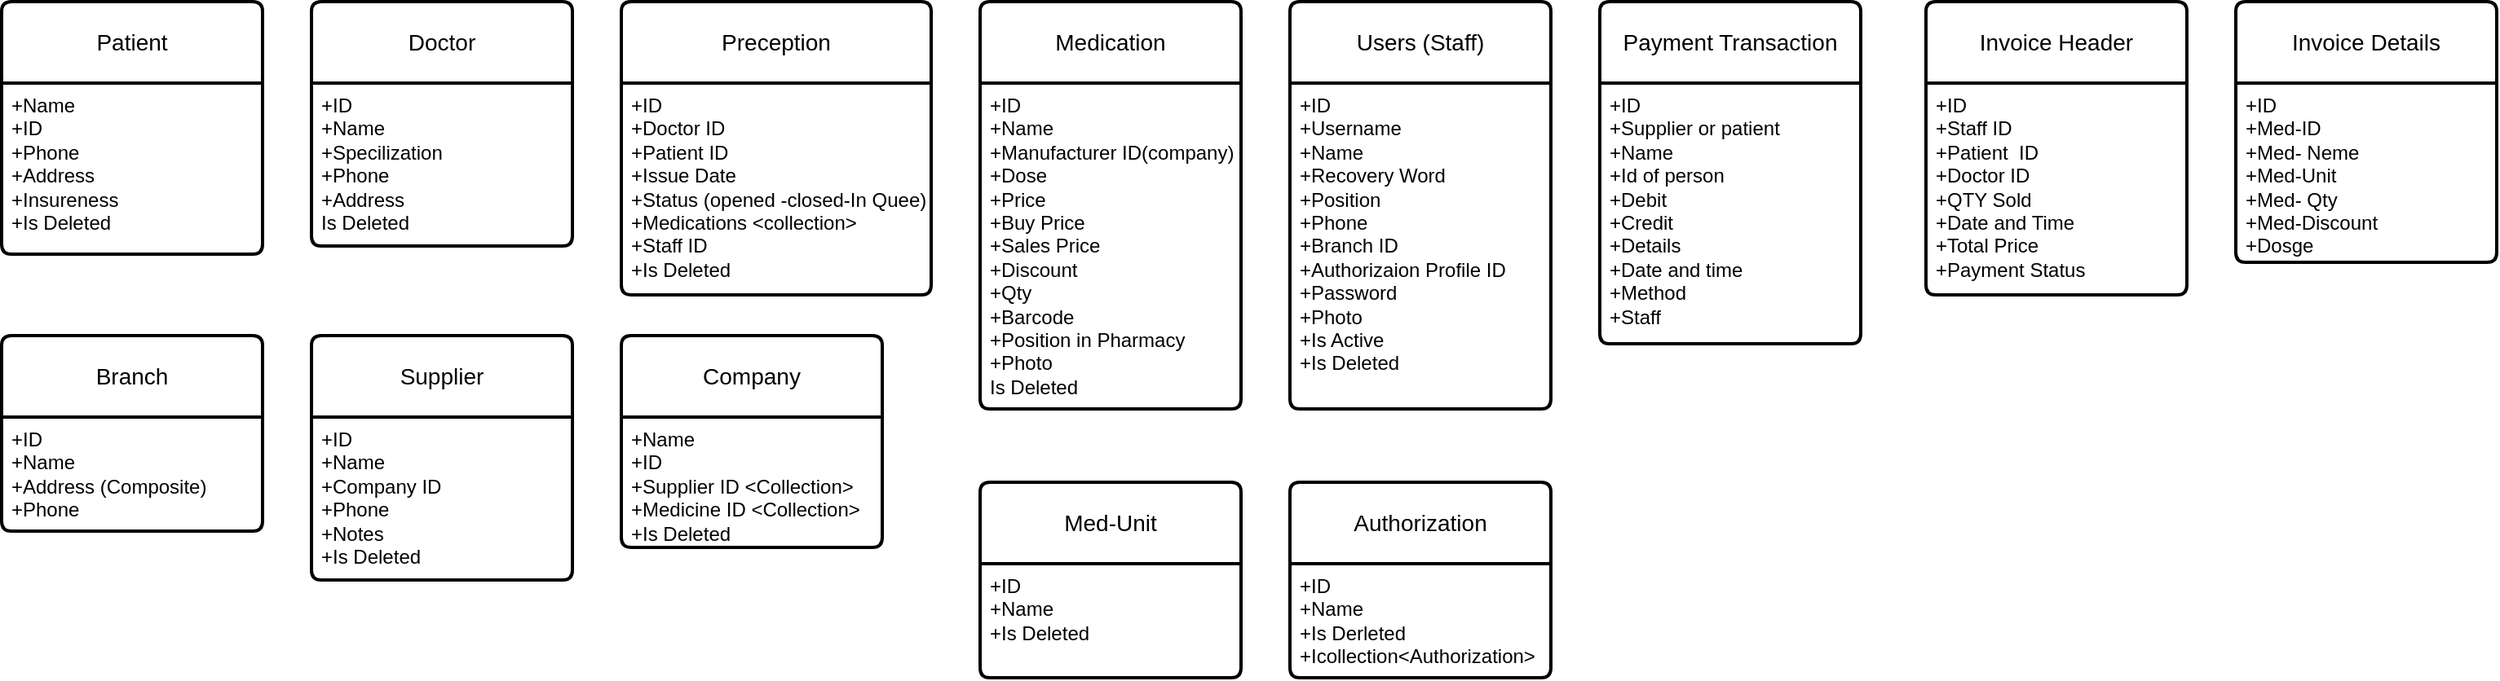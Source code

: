 <mxfile version="22.0.2" type="device">
  <diagram name="Page-1" id="souubsgoGe8IMvv5UWf3">
    <mxGraphModel dx="1665" dy="1549" grid="1" gridSize="10" guides="1" tooltips="1" connect="1" arrows="1" fold="1" page="1" pageScale="1" pageWidth="850" pageHeight="1100" math="0" shadow="0">
      <root>
        <mxCell id="0" />
        <mxCell id="1" parent="0" />
        <mxCell id="y3mQOERFuc3zjTHhYMp2-2" value="Branch" style="swimlane;childLayout=stackLayout;horizontal=1;startSize=50;horizontalStack=0;rounded=1;fontSize=14;fontStyle=0;strokeWidth=2;resizeParent=0;resizeLast=1;shadow=0;dashed=0;align=center;arcSize=4;whiteSpace=wrap;html=1;" parent="1" vertex="1">
          <mxGeometry x="-820" y="-875" width="160" height="120" as="geometry">
            <mxRectangle x="-750" y="-615" width="100" height="50" as="alternateBounds" />
          </mxGeometry>
        </mxCell>
        <mxCell id="y3mQOERFuc3zjTHhYMp2-3" value="+ID&lt;br&gt;+Name&lt;br&gt;+Address (Composite)&lt;br&gt;+Phone" style="align=left;strokeColor=none;fillColor=none;spacingLeft=4;fontSize=12;verticalAlign=top;resizable=0;rotatable=0;part=1;html=1;" parent="y3mQOERFuc3zjTHhYMp2-2" vertex="1">
          <mxGeometry y="50" width="160" height="70" as="geometry" />
        </mxCell>
        <mxCell id="y3mQOERFuc3zjTHhYMp2-4" value="Supplier" style="swimlane;childLayout=stackLayout;horizontal=1;startSize=50;horizontalStack=0;rounded=1;fontSize=14;fontStyle=0;strokeWidth=2;resizeParent=0;resizeLast=1;shadow=0;dashed=0;align=center;arcSize=4;whiteSpace=wrap;html=1;" parent="1" vertex="1">
          <mxGeometry x="-630" y="-875" width="160" height="150" as="geometry">
            <mxRectangle x="-620" y="-615" width="80" height="50" as="alternateBounds" />
          </mxGeometry>
        </mxCell>
        <mxCell id="y3mQOERFuc3zjTHhYMp2-5" value="+ID&lt;br&gt;+Name&lt;br&gt;+Company ID&lt;br&gt;+Phone&lt;br&gt;+Notes&lt;br&gt;+Is Deleted" style="align=left;strokeColor=none;fillColor=none;spacingLeft=4;fontSize=12;verticalAlign=top;resizable=0;rotatable=0;part=1;html=1;" parent="y3mQOERFuc3zjTHhYMp2-4" vertex="1">
          <mxGeometry y="50" width="160" height="100" as="geometry" />
        </mxCell>
        <mxCell id="y3mQOERFuc3zjTHhYMp2-6" value="Company" style="swimlane;childLayout=stackLayout;horizontal=1;startSize=50;horizontalStack=0;rounded=1;fontSize=14;fontStyle=0;strokeWidth=2;resizeParent=0;resizeLast=1;shadow=0;dashed=0;align=center;arcSize=4;whiteSpace=wrap;html=1;" parent="1" vertex="1">
          <mxGeometry x="-440" y="-875" width="160" height="130" as="geometry">
            <mxRectangle x="-430" y="-615" width="100" height="50" as="alternateBounds" />
          </mxGeometry>
        </mxCell>
        <mxCell id="y3mQOERFuc3zjTHhYMp2-7" value="+Name&lt;br&gt;+ID&lt;br&gt;+Supplier ID &amp;lt;Collection&amp;gt;&lt;br&gt;+Medicine ID &amp;lt;Collection&amp;gt;&lt;br&gt;+Is Deleted" style="align=left;strokeColor=none;fillColor=none;spacingLeft=4;fontSize=12;verticalAlign=top;resizable=0;rotatable=0;part=1;html=1;" parent="y3mQOERFuc3zjTHhYMp2-6" vertex="1">
          <mxGeometry y="50" width="160" height="80" as="geometry" />
        </mxCell>
        <mxCell id="y3mQOERFuc3zjTHhYMp2-8" value="Patient" style="swimlane;childLayout=stackLayout;horizontal=1;startSize=50;horizontalStack=0;rounded=1;fontSize=14;fontStyle=0;strokeWidth=2;resizeParent=0;resizeLast=1;shadow=0;dashed=0;align=center;arcSize=4;whiteSpace=wrap;html=1;" parent="1" vertex="1">
          <mxGeometry x="-820" y="-1080" width="160" height="155" as="geometry">
            <mxRectangle x="-240" y="-615" width="80" height="50" as="alternateBounds" />
          </mxGeometry>
        </mxCell>
        <mxCell id="y3mQOERFuc3zjTHhYMp2-9" value="+Name&lt;br&gt;+ID&lt;br&gt;+Phone&lt;br&gt;+Address&lt;br&gt;+Insureness&lt;br&gt;+Is Deleted" style="align=left;strokeColor=none;fillColor=none;spacingLeft=4;fontSize=12;verticalAlign=top;resizable=0;rotatable=0;part=1;html=1;" parent="y3mQOERFuc3zjTHhYMp2-8" vertex="1">
          <mxGeometry y="50" width="160" height="105" as="geometry" />
        </mxCell>
        <mxCell id="y3mQOERFuc3zjTHhYMp2-10" value="Doctor" style="swimlane;childLayout=stackLayout;horizontal=1;startSize=50;horizontalStack=0;rounded=1;fontSize=14;fontStyle=0;strokeWidth=2;resizeParent=0;resizeLast=1;shadow=0;dashed=0;align=center;arcSize=4;whiteSpace=wrap;html=1;" parent="1" vertex="1">
          <mxGeometry x="-630" y="-1080" width="160" height="150" as="geometry">
            <mxRectangle x="-50" y="-615" width="80" height="50" as="alternateBounds" />
          </mxGeometry>
        </mxCell>
        <mxCell id="y3mQOERFuc3zjTHhYMp2-11" value="+ID&lt;br&gt;+Name&lt;br&gt;+Specilization&lt;br&gt;+Phone&lt;br&gt;+Address&lt;br&gt;Is Deleted" style="align=left;strokeColor=none;fillColor=none;spacingLeft=4;fontSize=12;verticalAlign=top;resizable=0;rotatable=0;part=1;html=1;" parent="y3mQOERFuc3zjTHhYMp2-10" vertex="1">
          <mxGeometry y="50" width="160" height="100" as="geometry" />
        </mxCell>
        <mxCell id="y3mQOERFuc3zjTHhYMp2-12" value="Preception" style="swimlane;childLayout=stackLayout;horizontal=1;startSize=50;horizontalStack=0;rounded=1;fontSize=14;fontStyle=0;strokeWidth=2;resizeParent=0;resizeLast=1;shadow=0;dashed=0;align=center;arcSize=4;whiteSpace=wrap;html=1;" parent="1" vertex="1">
          <mxGeometry x="-440" y="-1080" width="190" height="180" as="geometry">
            <mxRectangle x="60" y="-615" width="110" height="50" as="alternateBounds" />
          </mxGeometry>
        </mxCell>
        <mxCell id="y3mQOERFuc3zjTHhYMp2-13" value="+ID&lt;br&gt;+Doctor ID&lt;br&gt;+Patient ID&lt;br&gt;+Issue Date&lt;br&gt;+Status (opened -closed-In Quee)&lt;br&gt;+Medications &amp;lt;collection&amp;gt;&lt;br&gt;+Staff ID&lt;br&gt;+Is Deleted" style="align=left;strokeColor=none;fillColor=none;spacingLeft=4;fontSize=12;verticalAlign=top;resizable=0;rotatable=0;part=1;html=1;" parent="y3mQOERFuc3zjTHhYMp2-12" vertex="1">
          <mxGeometry y="50" width="190" height="130" as="geometry" />
        </mxCell>
        <mxCell id="y3mQOERFuc3zjTHhYMp2-14" value="Medication" style="swimlane;childLayout=stackLayout;horizontal=1;startSize=50;horizontalStack=0;rounded=1;fontSize=14;fontStyle=0;strokeWidth=2;resizeParent=0;resizeLast=1;shadow=0;dashed=0;align=center;arcSize=4;whiteSpace=wrap;html=1;" parent="1" vertex="1">
          <mxGeometry x="-220" y="-1080" width="160" height="250" as="geometry">
            <mxRectangle x="200" y="-615" width="110" height="50" as="alternateBounds" />
          </mxGeometry>
        </mxCell>
        <mxCell id="y3mQOERFuc3zjTHhYMp2-15" value="+ID&lt;br&gt;+Name&lt;br&gt;+Manufacturer ID(company)&lt;br&gt;+Dose&lt;br&gt;+Price&lt;br&gt;+Buy Price&lt;br&gt;+Sales Price&lt;br&gt;+Discount&lt;br&gt;+Qty&lt;br&gt;+Barcode&lt;br&gt;+Position in Pharmacy&lt;br&gt;+Photo&lt;br&gt;Is Deleted" style="align=left;strokeColor=none;fillColor=none;spacingLeft=4;fontSize=12;verticalAlign=top;resizable=0;rotatable=0;part=1;html=1;" parent="y3mQOERFuc3zjTHhYMp2-14" vertex="1">
          <mxGeometry y="50" width="160" height="200" as="geometry" />
        </mxCell>
        <mxCell id="y3mQOERFuc3zjTHhYMp2-16" value="Users (Staff)" style="swimlane;childLayout=stackLayout;horizontal=1;startSize=50;horizontalStack=0;rounded=1;fontSize=14;fontStyle=0;strokeWidth=2;resizeParent=0;resizeLast=1;shadow=0;dashed=0;align=center;arcSize=4;whiteSpace=wrap;html=1;" parent="1" vertex="1">
          <mxGeometry x="-30" y="-1080" width="160" height="250" as="geometry">
            <mxRectangle x="340" y="-615" width="80" height="50" as="alternateBounds" />
          </mxGeometry>
        </mxCell>
        <mxCell id="y3mQOERFuc3zjTHhYMp2-17" value="+ID&lt;br&gt;+Username&lt;br&gt;+Name&lt;br&gt;+Recovery Word&lt;br&gt;+Position&lt;br&gt;+Phone&lt;br&gt;+Branch ID&lt;br&gt;+Authorizaion Profile ID&lt;br&gt;+Password&lt;br&gt;+Photo&lt;br&gt;+Is Active&lt;br&gt;+Is Deleted" style="align=left;strokeColor=none;fillColor=none;spacingLeft=4;fontSize=12;verticalAlign=top;resizable=0;rotatable=0;part=1;html=1;" parent="y3mQOERFuc3zjTHhYMp2-16" vertex="1">
          <mxGeometry y="50" width="160" height="200" as="geometry" />
        </mxCell>
        <mxCell id="y3mQOERFuc3zjTHhYMp2-18" value="Payment Transaction" style="swimlane;childLayout=stackLayout;horizontal=1;startSize=50;horizontalStack=0;rounded=1;fontSize=14;fontStyle=0;strokeWidth=2;resizeParent=0;resizeLast=1;shadow=0;dashed=0;align=center;arcSize=4;whiteSpace=wrap;html=1;" parent="1" vertex="1">
          <mxGeometry x="160" y="-1080" width="160" height="210" as="geometry">
            <mxRectangle x="450" y="-615" width="170" height="50" as="alternateBounds" />
          </mxGeometry>
        </mxCell>
        <mxCell id="y3mQOERFuc3zjTHhYMp2-19" value="+ID&lt;br&gt;+Supplier or patient&lt;br&gt;+Name&lt;br&gt;+Id of person&lt;br&gt;+Debit&amp;nbsp;&lt;br&gt;+Credit&lt;br&gt;+Details&lt;br&gt;+Date and time&lt;br&gt;+Method&lt;br&gt;+Staff" style="align=left;strokeColor=none;fillColor=none;spacingLeft=4;fontSize=12;verticalAlign=top;resizable=0;rotatable=0;part=1;html=1;" parent="y3mQOERFuc3zjTHhYMp2-18" vertex="1">
          <mxGeometry y="50" width="160" height="160" as="geometry" />
        </mxCell>
        <mxCell id="y3mQOERFuc3zjTHhYMp2-23" value="Invoice Header" style="swimlane;childLayout=stackLayout;horizontal=1;startSize=50;horizontalStack=0;rounded=1;fontSize=14;fontStyle=0;strokeWidth=2;resizeParent=0;resizeLast=1;shadow=0;dashed=0;align=center;arcSize=4;whiteSpace=wrap;html=1;" parent="1" vertex="1">
          <mxGeometry x="360" y="-1080" width="160" height="180" as="geometry">
            <mxRectangle x="650" y="-615" width="130" height="50" as="alternateBounds" />
          </mxGeometry>
        </mxCell>
        <mxCell id="y3mQOERFuc3zjTHhYMp2-24" value="+ID&lt;br&gt;+Staff ID&lt;br&gt;+Patient&amp;nbsp; ID&lt;br&gt;+Doctor ID&lt;br&gt;+QTY Sold&lt;br&gt;+Date and Time&lt;br&gt;+Total Price&lt;br&gt;+Payment Status" style="align=left;strokeColor=none;fillColor=none;spacingLeft=4;fontSize=12;verticalAlign=top;resizable=0;rotatable=0;part=1;html=1;" parent="y3mQOERFuc3zjTHhYMp2-23" vertex="1">
          <mxGeometry y="50" width="160" height="130" as="geometry" />
        </mxCell>
        <mxCell id="y3mQOERFuc3zjTHhYMp2-25" value="Invoice Details" style="swimlane;childLayout=stackLayout;horizontal=1;startSize=50;horizontalStack=0;rounded=1;fontSize=14;fontStyle=0;strokeWidth=2;resizeParent=0;resizeLast=1;shadow=0;dashed=0;align=center;arcSize=4;whiteSpace=wrap;html=1;" parent="1" vertex="1">
          <mxGeometry x="550" y="-1080" width="160" height="160" as="geometry">
            <mxRectangle x="810" y="-615" width="130" height="50" as="alternateBounds" />
          </mxGeometry>
        </mxCell>
        <mxCell id="y3mQOERFuc3zjTHhYMp2-26" value="+ID&lt;br&gt;+Med-ID&lt;br&gt;+Med- Neme&lt;br&gt;+Med-Unit&lt;br&gt;+Med- Qty&lt;br&gt;+Med-Discount&lt;br&gt;+Dosge&lt;br&gt;" style="align=left;strokeColor=none;fillColor=none;spacingLeft=4;fontSize=12;verticalAlign=top;resizable=0;rotatable=0;part=1;html=1;" parent="y3mQOERFuc3zjTHhYMp2-25" vertex="1">
          <mxGeometry y="50" width="160" height="110" as="geometry" />
        </mxCell>
        <mxCell id="y3mQOERFuc3zjTHhYMp2-28" value="Authorization" style="swimlane;childLayout=stackLayout;horizontal=1;startSize=50;horizontalStack=0;rounded=1;fontSize=14;fontStyle=0;strokeWidth=2;resizeParent=0;resizeLast=1;shadow=0;dashed=0;align=center;arcSize=4;whiteSpace=wrap;html=1;" parent="1" vertex="1">
          <mxGeometry x="-30" y="-785" width="160" height="120" as="geometry">
            <mxRectangle x="550" y="-320" width="120" height="50" as="alternateBounds" />
          </mxGeometry>
        </mxCell>
        <mxCell id="y3mQOERFuc3zjTHhYMp2-29" value="+ID&lt;br&gt;+Name&lt;br&gt;+Is Derleted&lt;br&gt;+Icollection&amp;lt;Authorization&amp;gt;" style="align=left;strokeColor=none;fillColor=none;spacingLeft=4;fontSize=12;verticalAlign=top;resizable=0;rotatable=0;part=1;html=1;" parent="y3mQOERFuc3zjTHhYMp2-28" vertex="1">
          <mxGeometry y="50" width="160" height="70" as="geometry" />
        </mxCell>
        <mxCell id="y3mQOERFuc3zjTHhYMp2-30" value="Med-Unit" style="swimlane;childLayout=stackLayout;horizontal=1;startSize=50;horizontalStack=0;rounded=1;fontSize=14;fontStyle=0;strokeWidth=2;resizeParent=0;resizeLast=1;shadow=0;dashed=0;align=center;arcSize=4;whiteSpace=wrap;html=1;" parent="1" vertex="1">
          <mxGeometry x="-220" y="-785" width="160" height="120" as="geometry">
            <mxRectangle x="360" y="-320" width="100" height="50" as="alternateBounds" />
          </mxGeometry>
        </mxCell>
        <mxCell id="y3mQOERFuc3zjTHhYMp2-31" value="+ID&lt;br&gt;+Name&lt;br&gt;+Is Deleted" style="align=left;strokeColor=none;fillColor=none;spacingLeft=4;fontSize=12;verticalAlign=top;resizable=0;rotatable=0;part=1;html=1;" parent="y3mQOERFuc3zjTHhYMp2-30" vertex="1">
          <mxGeometry y="50" width="160" height="70" as="geometry" />
        </mxCell>
      </root>
    </mxGraphModel>
  </diagram>
</mxfile>

